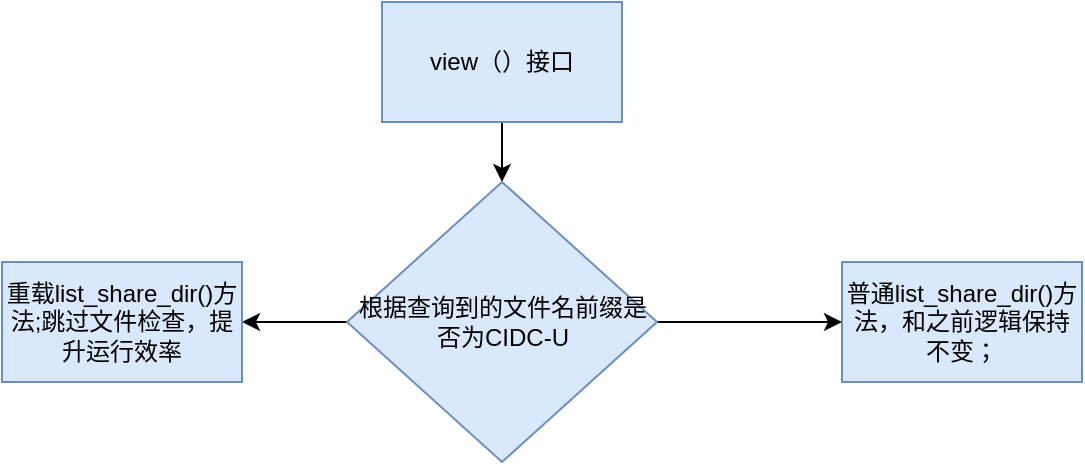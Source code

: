 <mxfile version="20.2.3" type="github">
  <diagram id="mf8YXXkEPeBH6LOqcUiT" name="Page-1">
    <mxGraphModel dx="1422" dy="705" grid="1" gridSize="10" guides="1" tooltips="1" connect="1" arrows="1" fold="1" page="1" pageScale="1" pageWidth="850" pageHeight="1100" math="0" shadow="0">
      <root>
        <mxCell id="0" />
        <mxCell id="1" parent="0" />
        <mxCell id="GIFYre839O3EBgN5tSol-4" style="edgeStyle=orthogonalEdgeStyle;rounded=0;orthogonalLoop=1;jettySize=auto;html=1;entryX=0.5;entryY=0;entryDx=0;entryDy=0;" edge="1" parent="1" source="GIFYre839O3EBgN5tSol-1" target="GIFYre839O3EBgN5tSol-3">
          <mxGeometry relative="1" as="geometry" />
        </mxCell>
        <mxCell id="GIFYre839O3EBgN5tSol-1" value="view（）接口" style="rounded=0;whiteSpace=wrap;html=1;fillColor=#dae8fc;strokeColor=#6c8ebf;" vertex="1" parent="1">
          <mxGeometry x="330" y="20" width="120" height="60" as="geometry" />
        </mxCell>
        <mxCell id="GIFYre839O3EBgN5tSol-2" value="普通list_share_dir()方法，和之前逻辑保持不变；" style="rounded=0;whiteSpace=wrap;html=1;fillColor=#dae8fc;strokeColor=#6c8ebf;" vertex="1" parent="1">
          <mxGeometry x="560" y="150" width="120" height="60" as="geometry" />
        </mxCell>
        <mxCell id="GIFYre839O3EBgN5tSol-6" style="edgeStyle=orthogonalEdgeStyle;rounded=0;orthogonalLoop=1;jettySize=auto;html=1;entryX=1;entryY=0.5;entryDx=0;entryDy=0;" edge="1" parent="1" source="GIFYre839O3EBgN5tSol-3" target="GIFYre839O3EBgN5tSol-5">
          <mxGeometry relative="1" as="geometry" />
        </mxCell>
        <mxCell id="GIFYre839O3EBgN5tSol-7" style="edgeStyle=orthogonalEdgeStyle;rounded=0;orthogonalLoop=1;jettySize=auto;html=1;entryX=0;entryY=0.5;entryDx=0;entryDy=0;" edge="1" parent="1" source="GIFYre839O3EBgN5tSol-3" target="GIFYre839O3EBgN5tSol-2">
          <mxGeometry relative="1" as="geometry" />
        </mxCell>
        <mxCell id="GIFYre839O3EBgN5tSol-3" value="根据查询到的文件名前缀是否为CIDC-U" style="rhombus;whiteSpace=wrap;html=1;fillColor=#dae8fc;strokeColor=#6c8ebf;" vertex="1" parent="1">
          <mxGeometry x="312.5" y="110" width="155" height="140" as="geometry" />
        </mxCell>
        <mxCell id="GIFYre839O3EBgN5tSol-5" value="重载list_share_dir()方法;跳过文件检查，提升运行效率" style="rounded=0;whiteSpace=wrap;html=1;fillColor=#dae8fc;strokeColor=#6c8ebf;" vertex="1" parent="1">
          <mxGeometry x="140" y="150" width="120" height="60" as="geometry" />
        </mxCell>
      </root>
    </mxGraphModel>
  </diagram>
</mxfile>

